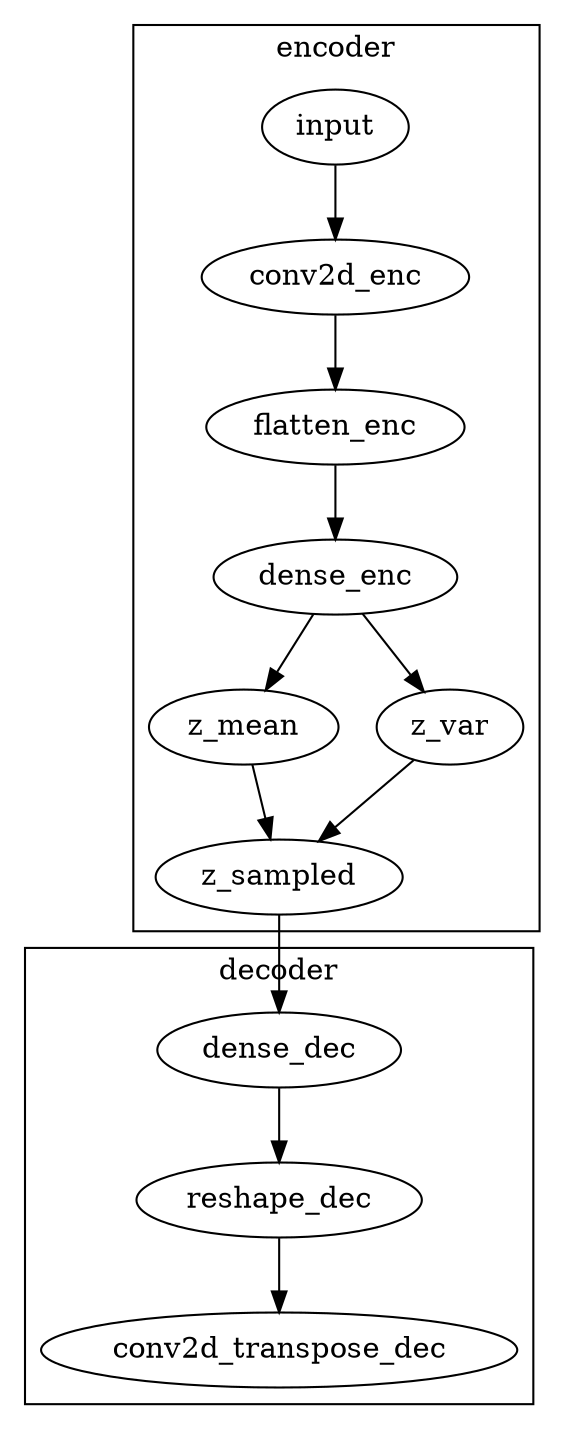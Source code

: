 digraph G {
subgraph cluster_enc {
    label = encoder
    color = black
    input -> conv2d_enc -> flatten_enc -> dense_enc -> {z_mean z_var} -> z_sampled
}

subgraph cluster_dec {
    label = decoder
    color = black
    dense_dec -> reshape_dec -> conv2d_transpose_dec
}

z_sampled -> dense_dec

}